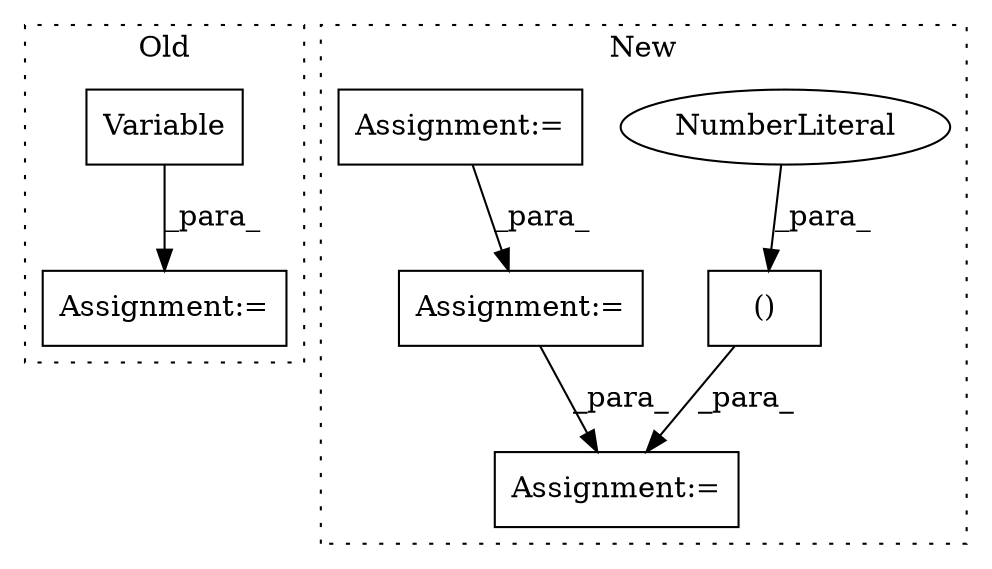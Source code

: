 digraph G {
subgraph cluster0 {
1 [label="Variable" a="32" s="12110,12143" l="9,1" shape="box"];
3 [label="Assignment:=" a="7" s="12109" l="1" shape="box"];
label = "Old";
style="dotted";
}
subgraph cluster1 {
2 [label="()" a="106" s="14467" l="47" shape="box"];
4 [label="Assignment:=" a="7" s="14447" l="1" shape="box"];
5 [label="NumberLiteral" a="34" s="14511" l="3" shape="ellipse"];
6 [label="Assignment:=" a="7" s="13512" l="1" shape="box"];
7 [label="Assignment:=" a="7" s="13188" l="2" shape="box"];
label = "New";
style="dotted";
}
1 -> 3 [label="_para_"];
2 -> 4 [label="_para_"];
5 -> 2 [label="_para_"];
6 -> 4 [label="_para_"];
7 -> 6 [label="_para_"];
}